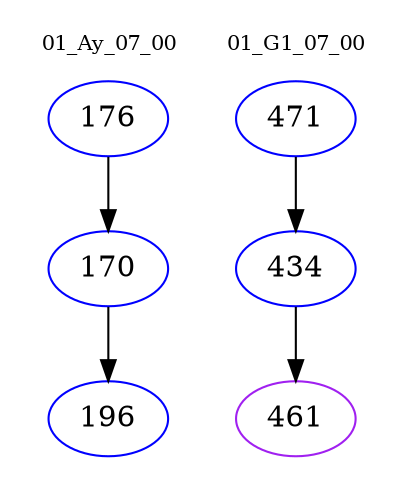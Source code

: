 digraph{
subgraph cluster_0 {
color = white
label = "01_Ay_07_00";
fontsize=10;
T0_176 [label="176", color="blue"]
T0_176 -> T0_170 [color="black"]
T0_170 [label="170", color="blue"]
T0_170 -> T0_196 [color="black"]
T0_196 [label="196", color="blue"]
}
subgraph cluster_1 {
color = white
label = "01_G1_07_00";
fontsize=10;
T1_471 [label="471", color="blue"]
T1_471 -> T1_434 [color="black"]
T1_434 [label="434", color="blue"]
T1_434 -> T1_461 [color="black"]
T1_461 [label="461", color="purple"]
}
}
